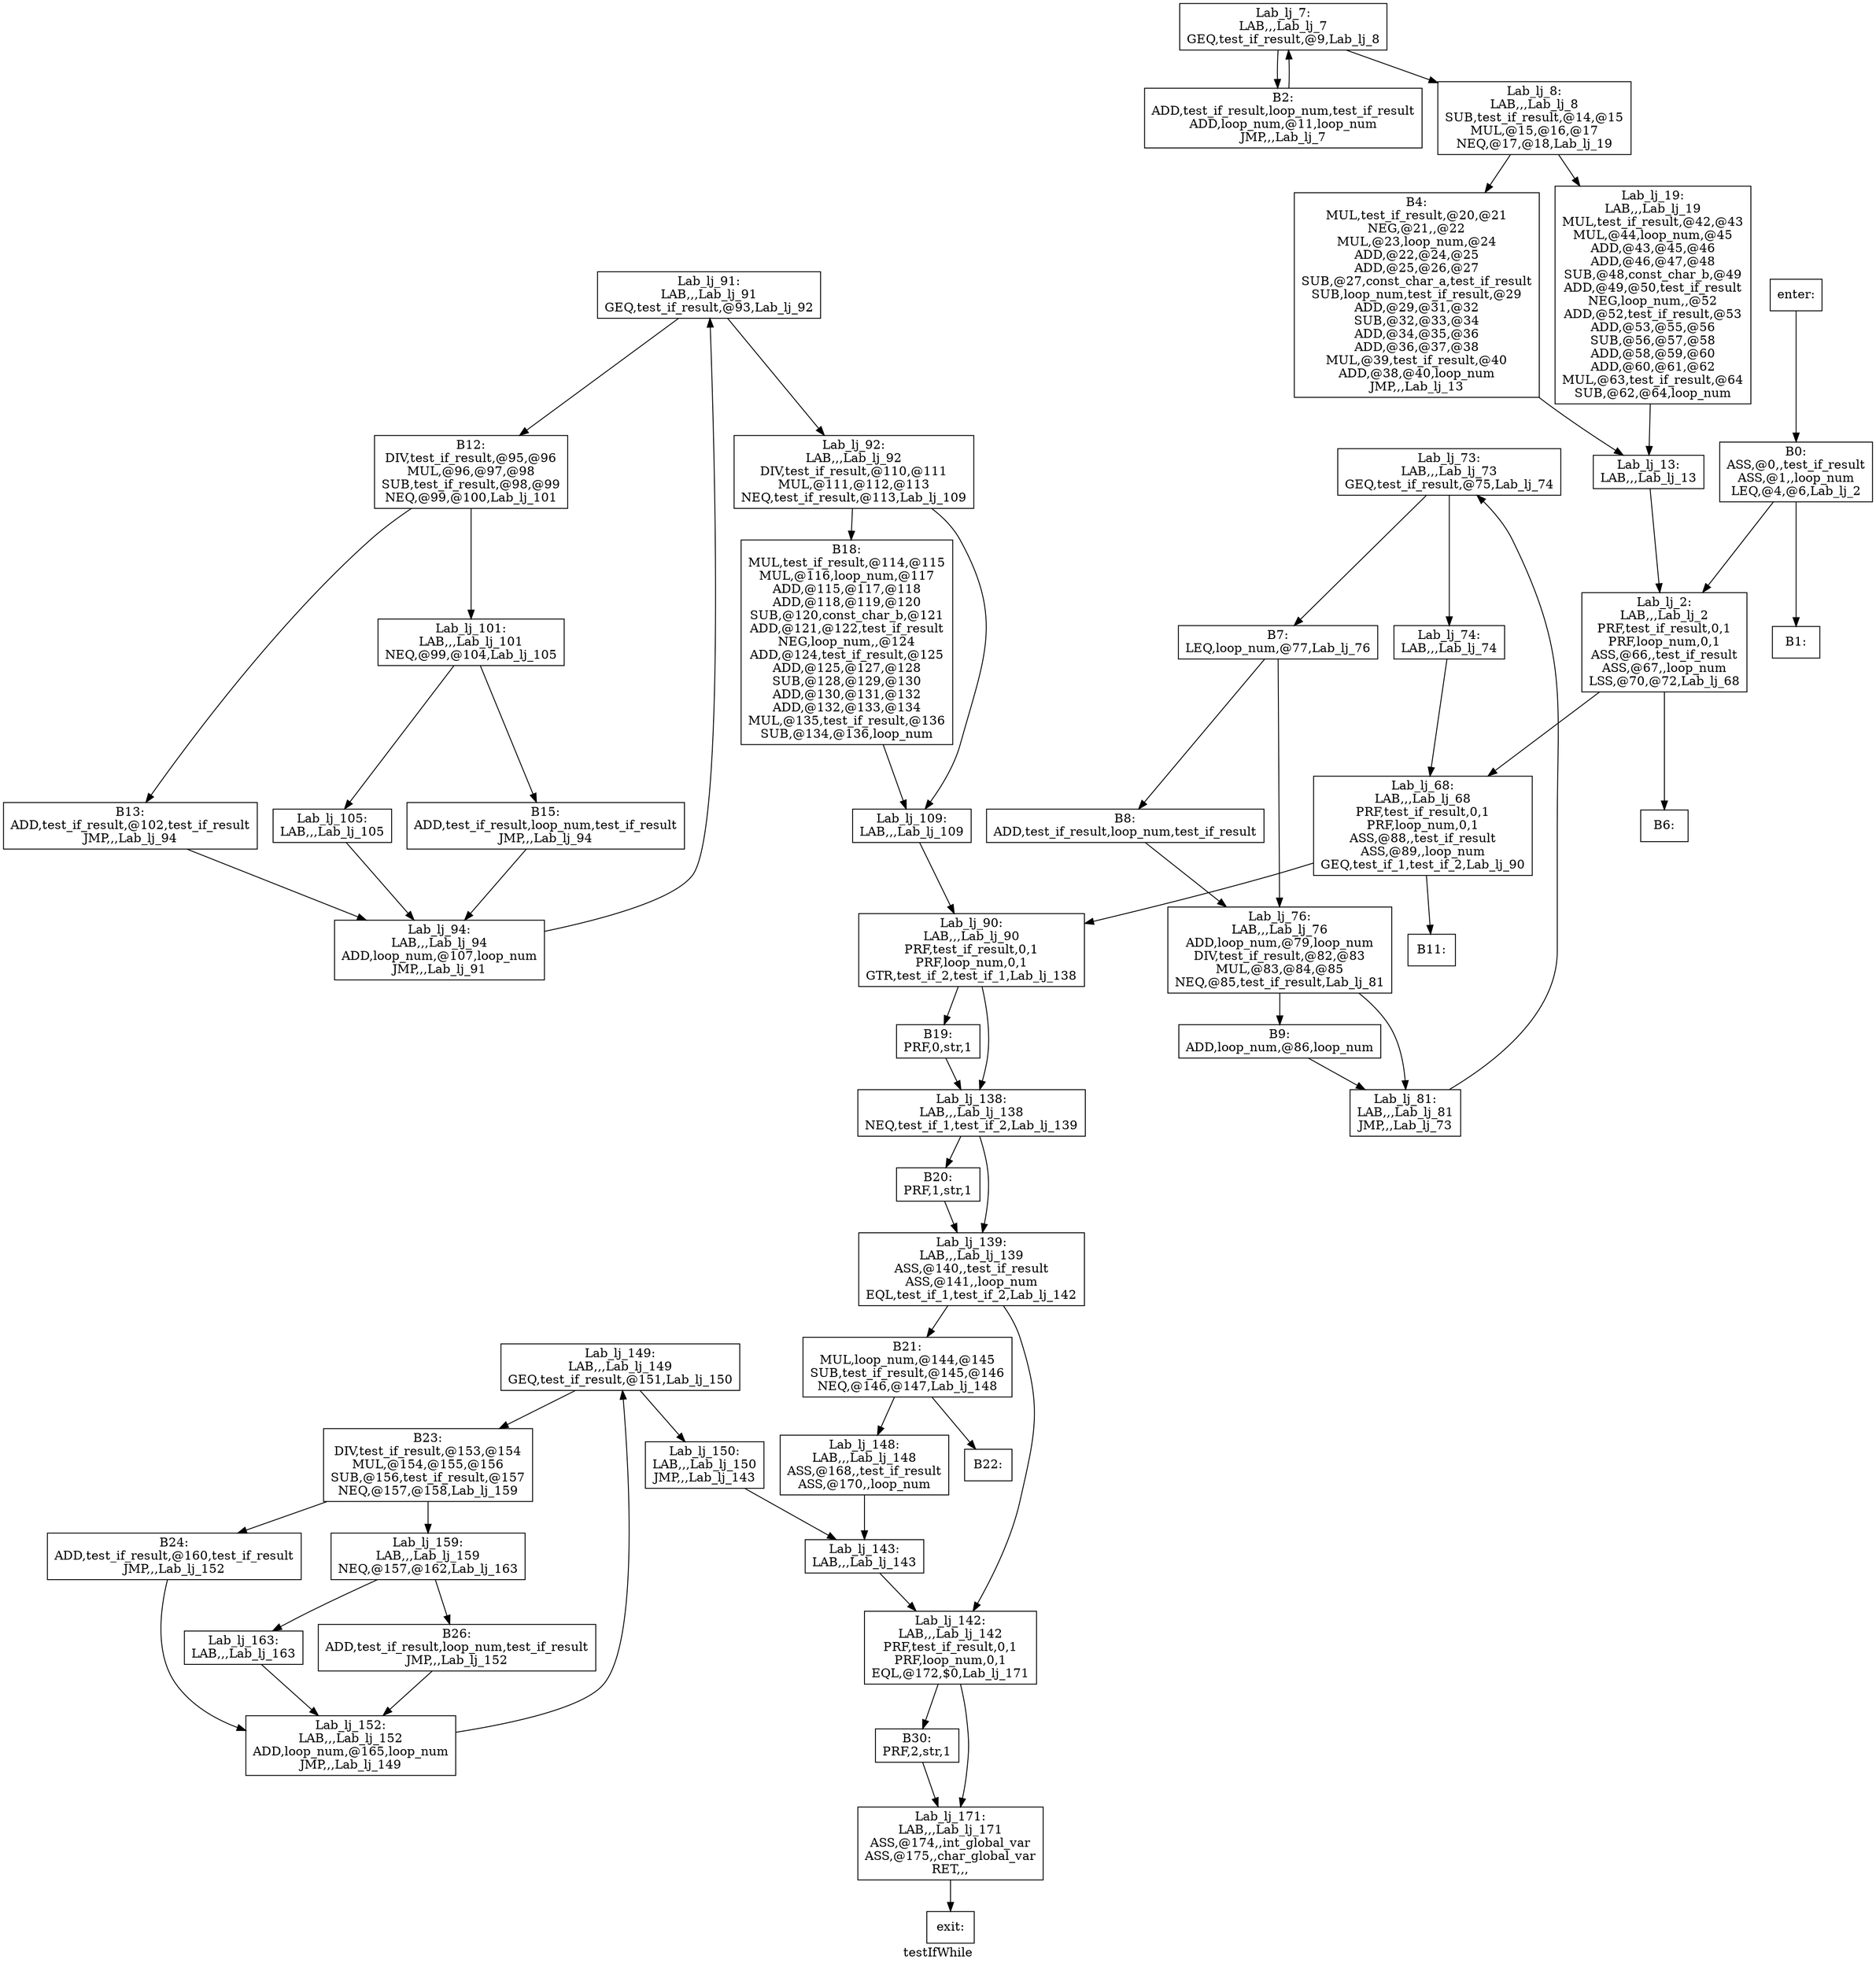 digraph testIfWhile{
label =testIfWhile
B0[label="B0:\nASS,@0,,test_if_result\nASS,@1,,loop_num\nLEQ,@4,@6,Lab_lj_2\n" shape=box]
B1[label="B1:\n" shape=box]
B11[label="B11:\n" shape=box]
B12[label="B12:\nDIV,test_if_result,@95,@96\nMUL,@96,@97,@98\nSUB,test_if_result,@98,@99\nNEQ,@99,@100,Lab_lj_101\n" shape=box]
B13[label="B13:\nADD,test_if_result,@102,test_if_result\nJMP,,,Lab_lj_94\n" shape=box]
B15[label="B15:\nADD,test_if_result,loop_num,test_if_result\nJMP,,,Lab_lj_94\n" shape=box]
B18[label="B18:\nMUL,test_if_result,@114,@115\nMUL,@116,loop_num,@117\nADD,@115,@117,@118\nADD,@118,@119,@120\nSUB,@120,const_char_b,@121\nADD,@121,@122,test_if_result\nNEG,loop_num,,@124\nADD,@124,test_if_result,@125\nADD,@125,@127,@128\nSUB,@128,@129,@130\nADD,@130,@131,@132\nADD,@132,@133,@134\nMUL,@135,test_if_result,@136\nSUB,@134,@136,loop_num\n" shape=box]
B19[label="B19:\nPRF,0,str,1\n" shape=box]
B2[label="B2:\nADD,test_if_result,loop_num,test_if_result\nADD,loop_num,@11,loop_num\nJMP,,,Lab_lj_7\n" shape=box]
B20[label="B20:\nPRF,1,str,1\n" shape=box]
B21[label="B21:\nMUL,loop_num,@144,@145\nSUB,test_if_result,@145,@146\nNEQ,@146,@147,Lab_lj_148\n" shape=box]
B22[label="B22:\n" shape=box]
B23[label="B23:\nDIV,test_if_result,@153,@154\nMUL,@154,@155,@156\nSUB,@156,test_if_result,@157\nNEQ,@157,@158,Lab_lj_159\n" shape=box]
B24[label="B24:\nADD,test_if_result,@160,test_if_result\nJMP,,,Lab_lj_152\n" shape=box]
B26[label="B26:\nADD,test_if_result,loop_num,test_if_result\nJMP,,,Lab_lj_152\n" shape=box]
B30[label="B30:\nPRF,2,str,1\n" shape=box]
B4[label="B4:\nMUL,test_if_result,@20,@21\nNEG,@21,,@22\nMUL,@23,loop_num,@24\nADD,@22,@24,@25\nADD,@25,@26,@27\nSUB,@27,const_char_a,test_if_result\nSUB,loop_num,test_if_result,@29\nADD,@29,@31,@32\nSUB,@32,@33,@34\nADD,@34,@35,@36\nADD,@36,@37,@38\nMUL,@39,test_if_result,@40\nADD,@38,@40,loop_num\nJMP,,,Lab_lj_13\n" shape=box]
B6[label="B6:\n" shape=box]
B7[label="B7:\nLEQ,loop_num,@77,Lab_lj_76\n" shape=box]
B8[label="B8:\nADD,test_if_result,loop_num,test_if_result\n" shape=box]
B9[label="B9:\nADD,loop_num,@86,loop_num\n" shape=box]
Lab_lj_101[label="Lab_lj_101:\nLAB,,,Lab_lj_101\nNEQ,@99,@104,Lab_lj_105\n" shape=box]
Lab_lj_105[label="Lab_lj_105:\nLAB,,,Lab_lj_105\n" shape=box]
Lab_lj_109[label="Lab_lj_109:\nLAB,,,Lab_lj_109\n" shape=box]
Lab_lj_13[label="Lab_lj_13:\nLAB,,,Lab_lj_13\n" shape=box]
Lab_lj_138[label="Lab_lj_138:\nLAB,,,Lab_lj_138\nNEQ,test_if_1,test_if_2,Lab_lj_139\n" shape=box]
Lab_lj_139[label="Lab_lj_139:\nLAB,,,Lab_lj_139\nASS,@140,,test_if_result\nASS,@141,,loop_num\nEQL,test_if_1,test_if_2,Lab_lj_142\n" shape=box]
Lab_lj_142[label="Lab_lj_142:\nLAB,,,Lab_lj_142\nPRF,test_if_result,0,1\nPRF,loop_num,0,1\nEQL,@172,$0,Lab_lj_171\n" shape=box]
Lab_lj_143[label="Lab_lj_143:\nLAB,,,Lab_lj_143\n" shape=box]
Lab_lj_148[label="Lab_lj_148:\nLAB,,,Lab_lj_148\nASS,@168,,test_if_result\nASS,@170,,loop_num\n" shape=box]
Lab_lj_149[label="Lab_lj_149:\nLAB,,,Lab_lj_149\nGEQ,test_if_result,@151,Lab_lj_150\n" shape=box]
Lab_lj_150[label="Lab_lj_150:\nLAB,,,Lab_lj_150\nJMP,,,Lab_lj_143\n" shape=box]
Lab_lj_152[label="Lab_lj_152:\nLAB,,,Lab_lj_152\nADD,loop_num,@165,loop_num\nJMP,,,Lab_lj_149\n" shape=box]
Lab_lj_159[label="Lab_lj_159:\nLAB,,,Lab_lj_159\nNEQ,@157,@162,Lab_lj_163\n" shape=box]
Lab_lj_163[label="Lab_lj_163:\nLAB,,,Lab_lj_163\n" shape=box]
Lab_lj_171[label="Lab_lj_171:\nLAB,,,Lab_lj_171\nASS,@174,,int_global_var\nASS,@175,,char_global_var\nRET,,,\n" shape=box]
Lab_lj_19[label="Lab_lj_19:\nLAB,,,Lab_lj_19\nMUL,test_if_result,@42,@43\nMUL,@44,loop_num,@45\nADD,@43,@45,@46\nADD,@46,@47,@48\nSUB,@48,const_char_b,@49\nADD,@49,@50,test_if_result\nNEG,loop_num,,@52\nADD,@52,test_if_result,@53\nADD,@53,@55,@56\nSUB,@56,@57,@58\nADD,@58,@59,@60\nADD,@60,@61,@62\nMUL,@63,test_if_result,@64\nSUB,@62,@64,loop_num\n" shape=box]
Lab_lj_2[label="Lab_lj_2:\nLAB,,,Lab_lj_2\nPRF,test_if_result,0,1\nPRF,loop_num,0,1\nASS,@66,,test_if_result\nASS,@67,,loop_num\nLSS,@70,@72,Lab_lj_68\n" shape=box]
Lab_lj_68[label="Lab_lj_68:\nLAB,,,Lab_lj_68\nPRF,test_if_result,0,1\nPRF,loop_num,0,1\nASS,@88,,test_if_result\nASS,@89,,loop_num\nGEQ,test_if_1,test_if_2,Lab_lj_90\n" shape=box]
Lab_lj_7[label="Lab_lj_7:\nLAB,,,Lab_lj_7\nGEQ,test_if_result,@9,Lab_lj_8\n" shape=box]
Lab_lj_73[label="Lab_lj_73:\nLAB,,,Lab_lj_73\nGEQ,test_if_result,@75,Lab_lj_74\n" shape=box]
Lab_lj_74[label="Lab_lj_74:\nLAB,,,Lab_lj_74\n" shape=box]
Lab_lj_76[label="Lab_lj_76:\nLAB,,,Lab_lj_76\nADD,loop_num,@79,loop_num\nDIV,test_if_result,@82,@83\nMUL,@83,@84,@85\nNEQ,@85,test_if_result,Lab_lj_81\n" shape=box]
Lab_lj_8[label="Lab_lj_8:\nLAB,,,Lab_lj_8\nSUB,test_if_result,@14,@15\nMUL,@15,@16,@17\nNEQ,@17,@18,Lab_lj_19\n" shape=box]
Lab_lj_81[label="Lab_lj_81:\nLAB,,,Lab_lj_81\nJMP,,,Lab_lj_73\n" shape=box]
Lab_lj_90[label="Lab_lj_90:\nLAB,,,Lab_lj_90\nPRF,test_if_result,0,1\nPRF,loop_num,0,1\nGTR,test_if_2,test_if_1,Lab_lj_138\n" shape=box]
Lab_lj_91[label="Lab_lj_91:\nLAB,,,Lab_lj_91\nGEQ,test_if_result,@93,Lab_lj_92\n" shape=box]
Lab_lj_92[label="Lab_lj_92:\nLAB,,,Lab_lj_92\nDIV,test_if_result,@110,@111\nMUL,@111,@112,@113\nNEQ,test_if_result,@113,Lab_lj_109\n" shape=box]
Lab_lj_94[label="Lab_lj_94:\nLAB,,,Lab_lj_94\nADD,loop_num,@107,loop_num\nJMP,,,Lab_lj_91\n" shape=box]
enter[label="enter:\n" shape=box]
exit[label="exit:\n" shape=box]
B0->B1
B0->Lab_lj_2
B12->B13
B12->Lab_lj_101
B13->Lab_lj_94
B15->Lab_lj_94
B18->Lab_lj_109
B19->Lab_lj_138
B2->Lab_lj_7
B20->Lab_lj_139
B21->B22
B21->Lab_lj_148
B23->B24
B23->Lab_lj_159
B24->Lab_lj_152
B26->Lab_lj_152
B30->Lab_lj_171
B4->Lab_lj_13
B7->B8
B7->Lab_lj_76
B8->Lab_lj_76
B9->Lab_lj_81
Lab_lj_101->B15
Lab_lj_101->Lab_lj_105
Lab_lj_105->Lab_lj_94
Lab_lj_109->Lab_lj_90
Lab_lj_13->Lab_lj_2
Lab_lj_138->B20
Lab_lj_138->Lab_lj_139
Lab_lj_139->B21
Lab_lj_139->Lab_lj_142
Lab_lj_142->B30
Lab_lj_142->Lab_lj_171
Lab_lj_143->Lab_lj_142
Lab_lj_148->Lab_lj_143
Lab_lj_149->B23
Lab_lj_149->Lab_lj_150
Lab_lj_150->Lab_lj_143
Lab_lj_152->Lab_lj_149
Lab_lj_159->B26
Lab_lj_159->Lab_lj_163
Lab_lj_163->Lab_lj_152
Lab_lj_171->exit
Lab_lj_19->Lab_lj_13
Lab_lj_2->B6
Lab_lj_2->Lab_lj_68
Lab_lj_68->B11
Lab_lj_68->Lab_lj_90
Lab_lj_7->B2
Lab_lj_7->Lab_lj_8
Lab_lj_73->B7
Lab_lj_73->Lab_lj_74
Lab_lj_74->Lab_lj_68
Lab_lj_76->B9
Lab_lj_76->Lab_lj_81
Lab_lj_8->B4
Lab_lj_8->Lab_lj_19
Lab_lj_81->Lab_lj_73
Lab_lj_90->B19
Lab_lj_90->Lab_lj_138
Lab_lj_91->B12
Lab_lj_91->Lab_lj_92
Lab_lj_92->B18
Lab_lj_92->Lab_lj_109
Lab_lj_94->Lab_lj_91
enter->B0
}
